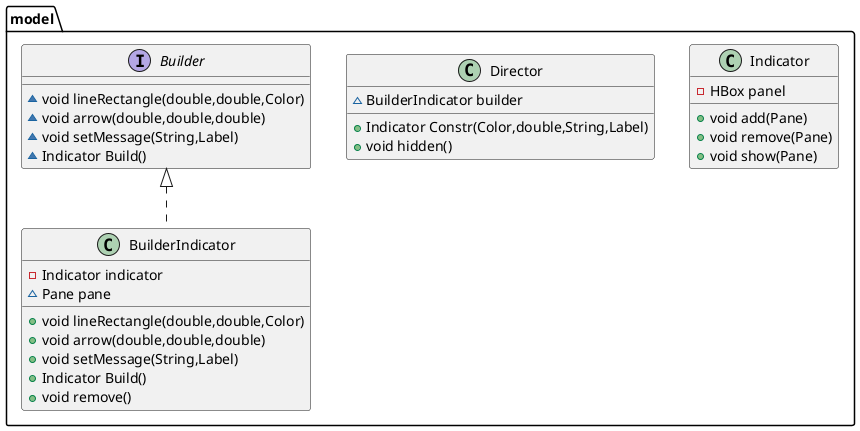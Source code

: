 @startuml
class model.Indicator {
- HBox panel
+ void add(Pane)
+ void remove(Pane)
+ void show(Pane)
}


class model.Director {
~ BuilderIndicator builder
+ Indicator Constr(Color,double,String,Label)
+ void hidden()
}


class model.BuilderIndicator {
- Indicator indicator
~ Pane pane
+ void lineRectangle(double,double,Color)
+ void arrow(double,double,double)
+ void setMessage(String,Label)
+ Indicator Build()
+ void remove()
}


interface model.Builder {
~ void lineRectangle(double,double,Color)
~ void arrow(double,double,double)
~ void setMessage(String,Label)
~ Indicator Build()
}



model.Builder <|.. model.BuilderIndicator
@enduml